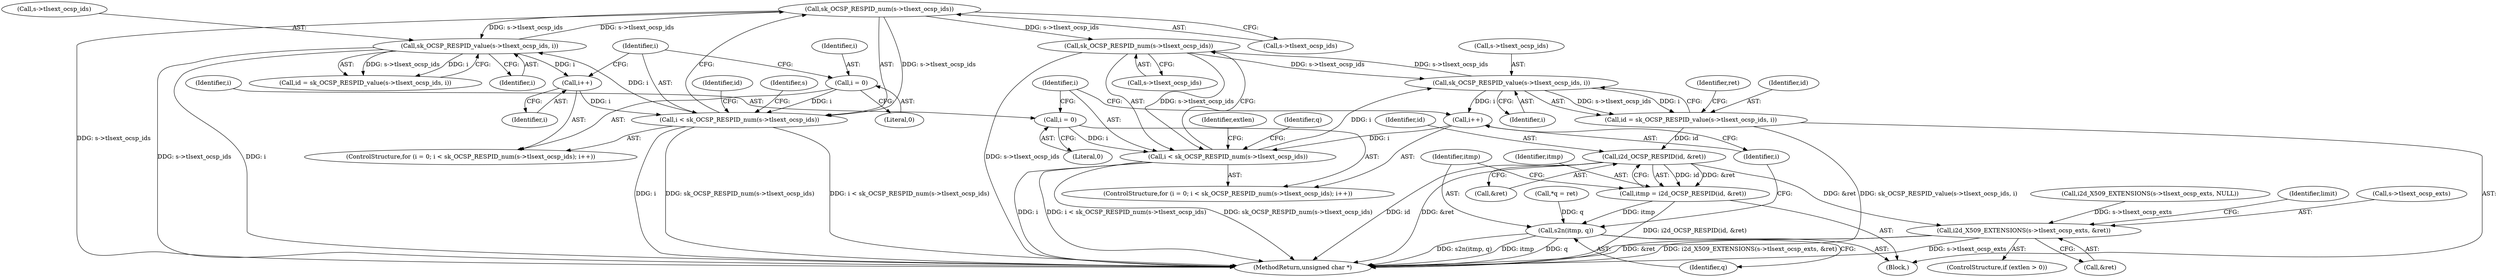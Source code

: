 digraph "0_openssl_2b0532f3984324ebe1236a63d15893792384328d@pointer" {
"1000877" [label="(Call,sk_OCSP_RESPID_num(s->tlsext_ocsp_ids))"];
"1000890" [label="(Call,sk_OCSP_RESPID_value(s->tlsext_ocsp_ids, i))"];
"1000877" [label="(Call,sk_OCSP_RESPID_num(s->tlsext_ocsp_ids))"];
"1000777" [label="(Call,sk_OCSP_RESPID_num(s->tlsext_ocsp_ids))"];
"1000786" [label="(Call,sk_OCSP_RESPID_value(s->tlsext_ocsp_ids, i))"];
"1000775" [label="(Call,i < sk_OCSP_RESPID_num(s->tlsext_ocsp_ids))"];
"1000772" [label="(Call,i = 0)"];
"1000781" [label="(Call,i++)"];
"1000875" [label="(Call,i < sk_OCSP_RESPID_num(s->tlsext_ocsp_ids))"];
"1000872" [label="(Call,i = 0)"];
"1000881" [label="(Call,i++)"];
"1000888" [label="(Call,id = sk_OCSP_RESPID_value(s->tlsext_ocsp_ids, i))"];
"1000900" [label="(Call,i2d_OCSP_RESPID(id, &ret))"];
"1000898" [label="(Call,itmp = i2d_OCSP_RESPID(id, &ret))"];
"1000904" [label="(Call,s2n(itmp, q))"];
"1000914" [label="(Call,i2d_X509_EXTENSIONS(s->tlsext_ocsp_exts, &ret))"];
"1000871" [label="(ControlStructure,for (i = 0; i < sk_OCSP_RESPID_num(s->tlsext_ocsp_ids); i++))"];
"1000885" [label="(Call,*q = ret)"];
"1000776" [label="(Identifier,i)"];
"1000775" [label="(Call,i < sk_OCSP_RESPID_num(s->tlsext_ocsp_ids))"];
"1000790" [label="(Identifier,i)"];
"1000908" [label="(Identifier,extlen)"];
"1000878" [label="(Call,s->tlsext_ocsp_ids)"];
"1000904" [label="(Call,s2n(itmp, q))"];
"1000785" [label="(Identifier,id)"];
"1000786" [label="(Call,sk_OCSP_RESPID_value(s->tlsext_ocsp_ids, i))"];
"1000923" [label="(Identifier,limit)"];
"1000782" [label="(Identifier,i)"];
"1000874" [label="(Literal,0)"];
"1000915" [label="(Call,s->tlsext_ocsp_exts)"];
"1000771" [label="(ControlStructure,for (i = 0; i < sk_OCSP_RESPID_num(s->tlsext_ocsp_ids); i++))"];
"1000901" [label="(Identifier,id)"];
"1000890" [label="(Call,sk_OCSP_RESPID_value(s->tlsext_ocsp_ids, i))"];
"1000888" [label="(Call,id = sk_OCSP_RESPID_value(s->tlsext_ocsp_ids, i))"];
"1000906" [label="(Identifier,q)"];
"1001115" [label="(MethodReturn,unsigned char *)"];
"1000873" [label="(Identifier,i)"];
"1000894" [label="(Identifier,i)"];
"1000882" [label="(Identifier,i)"];
"1000809" [label="(Identifier,s)"];
"1000784" [label="(Call,id = sk_OCSP_RESPID_value(s->tlsext_ocsp_ids, i))"];
"1000781" [label="(Call,i++)"];
"1000881" [label="(Call,i++)"];
"1000896" [label="(Identifier,ret)"];
"1000910" [label="(ControlStructure,if (extlen > 0))"];
"1000886" [label="(Identifier,q)"];
"1000872" [label="(Call,i = 0)"];
"1000889" [label="(Identifier,id)"];
"1000918" [label="(Call,&ret)"];
"1000883" [label="(Block,)"];
"1000891" [label="(Call,s->tlsext_ocsp_ids)"];
"1000914" [label="(Call,i2d_X509_EXTENSIONS(s->tlsext_ocsp_exts, &ret))"];
"1000773" [label="(Identifier,i)"];
"1000777" [label="(Call,sk_OCSP_RESPID_num(s->tlsext_ocsp_ids))"];
"1000875" [label="(Call,i < sk_OCSP_RESPID_num(s->tlsext_ocsp_ids))"];
"1000774" [label="(Literal,0)"];
"1000814" [label="(Call,i2d_X509_EXTENSIONS(s->tlsext_ocsp_exts, NULL))"];
"1000787" [label="(Call,s->tlsext_ocsp_ids)"];
"1000772" [label="(Call,i = 0)"];
"1000876" [label="(Identifier,i)"];
"1000900" [label="(Call,i2d_OCSP_RESPID(id, &ret))"];
"1000898" [label="(Call,itmp = i2d_OCSP_RESPID(id, &ret))"];
"1000899" [label="(Identifier,itmp)"];
"1000877" [label="(Call,sk_OCSP_RESPID_num(s->tlsext_ocsp_ids))"];
"1000778" [label="(Call,s->tlsext_ocsp_ids)"];
"1000905" [label="(Identifier,itmp)"];
"1000902" [label="(Call,&ret)"];
"1000877" -> "1000875"  [label="AST: "];
"1000877" -> "1000878"  [label="CFG: "];
"1000878" -> "1000877"  [label="AST: "];
"1000875" -> "1000877"  [label="CFG: "];
"1000877" -> "1001115"  [label="DDG: s->tlsext_ocsp_ids"];
"1000877" -> "1000875"  [label="DDG: s->tlsext_ocsp_ids"];
"1000890" -> "1000877"  [label="DDG: s->tlsext_ocsp_ids"];
"1000777" -> "1000877"  [label="DDG: s->tlsext_ocsp_ids"];
"1000877" -> "1000890"  [label="DDG: s->tlsext_ocsp_ids"];
"1000890" -> "1000888"  [label="AST: "];
"1000890" -> "1000894"  [label="CFG: "];
"1000891" -> "1000890"  [label="AST: "];
"1000894" -> "1000890"  [label="AST: "];
"1000888" -> "1000890"  [label="CFG: "];
"1000890" -> "1000881"  [label="DDG: i"];
"1000890" -> "1000888"  [label="DDG: s->tlsext_ocsp_ids"];
"1000890" -> "1000888"  [label="DDG: i"];
"1000875" -> "1000890"  [label="DDG: i"];
"1000777" -> "1000775"  [label="AST: "];
"1000777" -> "1000778"  [label="CFG: "];
"1000778" -> "1000777"  [label="AST: "];
"1000775" -> "1000777"  [label="CFG: "];
"1000777" -> "1001115"  [label="DDG: s->tlsext_ocsp_ids"];
"1000777" -> "1000775"  [label="DDG: s->tlsext_ocsp_ids"];
"1000786" -> "1000777"  [label="DDG: s->tlsext_ocsp_ids"];
"1000777" -> "1000786"  [label="DDG: s->tlsext_ocsp_ids"];
"1000786" -> "1000784"  [label="AST: "];
"1000786" -> "1000790"  [label="CFG: "];
"1000787" -> "1000786"  [label="AST: "];
"1000790" -> "1000786"  [label="AST: "];
"1000784" -> "1000786"  [label="CFG: "];
"1000786" -> "1001115"  [label="DDG: i"];
"1000786" -> "1001115"  [label="DDG: s->tlsext_ocsp_ids"];
"1000786" -> "1000781"  [label="DDG: i"];
"1000786" -> "1000784"  [label="DDG: s->tlsext_ocsp_ids"];
"1000786" -> "1000784"  [label="DDG: i"];
"1000775" -> "1000786"  [label="DDG: i"];
"1000775" -> "1000771"  [label="AST: "];
"1000776" -> "1000775"  [label="AST: "];
"1000785" -> "1000775"  [label="CFG: "];
"1000809" -> "1000775"  [label="CFG: "];
"1000775" -> "1001115"  [label="DDG: i"];
"1000775" -> "1001115"  [label="DDG: sk_OCSP_RESPID_num(s->tlsext_ocsp_ids)"];
"1000775" -> "1001115"  [label="DDG: i < sk_OCSP_RESPID_num(s->tlsext_ocsp_ids)"];
"1000772" -> "1000775"  [label="DDG: i"];
"1000781" -> "1000775"  [label="DDG: i"];
"1000772" -> "1000771"  [label="AST: "];
"1000772" -> "1000774"  [label="CFG: "];
"1000773" -> "1000772"  [label="AST: "];
"1000774" -> "1000772"  [label="AST: "];
"1000776" -> "1000772"  [label="CFG: "];
"1000781" -> "1000771"  [label="AST: "];
"1000781" -> "1000782"  [label="CFG: "];
"1000782" -> "1000781"  [label="AST: "];
"1000776" -> "1000781"  [label="CFG: "];
"1000875" -> "1000871"  [label="AST: "];
"1000876" -> "1000875"  [label="AST: "];
"1000886" -> "1000875"  [label="CFG: "];
"1000908" -> "1000875"  [label="CFG: "];
"1000875" -> "1001115"  [label="DDG: i"];
"1000875" -> "1001115"  [label="DDG: i < sk_OCSP_RESPID_num(s->tlsext_ocsp_ids)"];
"1000875" -> "1001115"  [label="DDG: sk_OCSP_RESPID_num(s->tlsext_ocsp_ids)"];
"1000872" -> "1000875"  [label="DDG: i"];
"1000881" -> "1000875"  [label="DDG: i"];
"1000872" -> "1000871"  [label="AST: "];
"1000872" -> "1000874"  [label="CFG: "];
"1000873" -> "1000872"  [label="AST: "];
"1000874" -> "1000872"  [label="AST: "];
"1000876" -> "1000872"  [label="CFG: "];
"1000881" -> "1000871"  [label="AST: "];
"1000881" -> "1000882"  [label="CFG: "];
"1000882" -> "1000881"  [label="AST: "];
"1000876" -> "1000881"  [label="CFG: "];
"1000888" -> "1000883"  [label="AST: "];
"1000889" -> "1000888"  [label="AST: "];
"1000896" -> "1000888"  [label="CFG: "];
"1000888" -> "1001115"  [label="DDG: sk_OCSP_RESPID_value(s->tlsext_ocsp_ids, i)"];
"1000888" -> "1000900"  [label="DDG: id"];
"1000900" -> "1000898"  [label="AST: "];
"1000900" -> "1000902"  [label="CFG: "];
"1000901" -> "1000900"  [label="AST: "];
"1000902" -> "1000900"  [label="AST: "];
"1000898" -> "1000900"  [label="CFG: "];
"1000900" -> "1001115"  [label="DDG: &ret"];
"1000900" -> "1001115"  [label="DDG: id"];
"1000900" -> "1000898"  [label="DDG: id"];
"1000900" -> "1000898"  [label="DDG: &ret"];
"1000900" -> "1000914"  [label="DDG: &ret"];
"1000898" -> "1000883"  [label="AST: "];
"1000899" -> "1000898"  [label="AST: "];
"1000905" -> "1000898"  [label="CFG: "];
"1000898" -> "1001115"  [label="DDG: i2d_OCSP_RESPID(id, &ret)"];
"1000898" -> "1000904"  [label="DDG: itmp"];
"1000904" -> "1000883"  [label="AST: "];
"1000904" -> "1000906"  [label="CFG: "];
"1000905" -> "1000904"  [label="AST: "];
"1000906" -> "1000904"  [label="AST: "];
"1000882" -> "1000904"  [label="CFG: "];
"1000904" -> "1001115"  [label="DDG: s2n(itmp, q)"];
"1000904" -> "1001115"  [label="DDG: itmp"];
"1000904" -> "1001115"  [label="DDG: q"];
"1000885" -> "1000904"  [label="DDG: q"];
"1000914" -> "1000910"  [label="AST: "];
"1000914" -> "1000918"  [label="CFG: "];
"1000915" -> "1000914"  [label="AST: "];
"1000918" -> "1000914"  [label="AST: "];
"1000923" -> "1000914"  [label="CFG: "];
"1000914" -> "1001115"  [label="DDG: &ret"];
"1000914" -> "1001115"  [label="DDG: i2d_X509_EXTENSIONS(s->tlsext_ocsp_exts, &ret)"];
"1000914" -> "1001115"  [label="DDG: s->tlsext_ocsp_exts"];
"1000814" -> "1000914"  [label="DDG: s->tlsext_ocsp_exts"];
}
